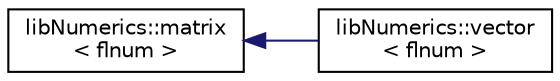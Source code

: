 digraph "Graphical Class Hierarchy"
{
  edge [fontname="Helvetica",fontsize="10",labelfontname="Helvetica",labelfontsize="10"];
  node [fontname="Helvetica",fontsize="10",shape=record];
  rankdir="LR";
  Node1 [label="libNumerics::matrix\l\< flnum \>",height=0.2,width=0.4,color="black", fillcolor="white", style="filled",URL="$classlibNumerics_1_1matrix.html"];
  Node1 -> Node2 [dir="back",color="midnightblue",fontsize="10",style="solid",fontname="Helvetica"];
  Node2 [label="libNumerics::vector\l\< flnum \>",height=0.2,width=0.4,color="black", fillcolor="white", style="filled",URL="$classlibNumerics_1_1vector.html"];
}
